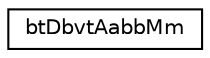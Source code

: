 digraph G
{
  edge [fontname="Helvetica",fontsize="10",labelfontname="Helvetica",labelfontsize="10"];
  node [fontname="Helvetica",fontsize="10",shape=record];
  rankdir=LR;
  Node1 [label="btDbvtAabbMm",height=0.2,width=0.4,color="black", fillcolor="white", style="filled",URL="$d6/d66/structbtDbvtAabbMm.html"];
}

